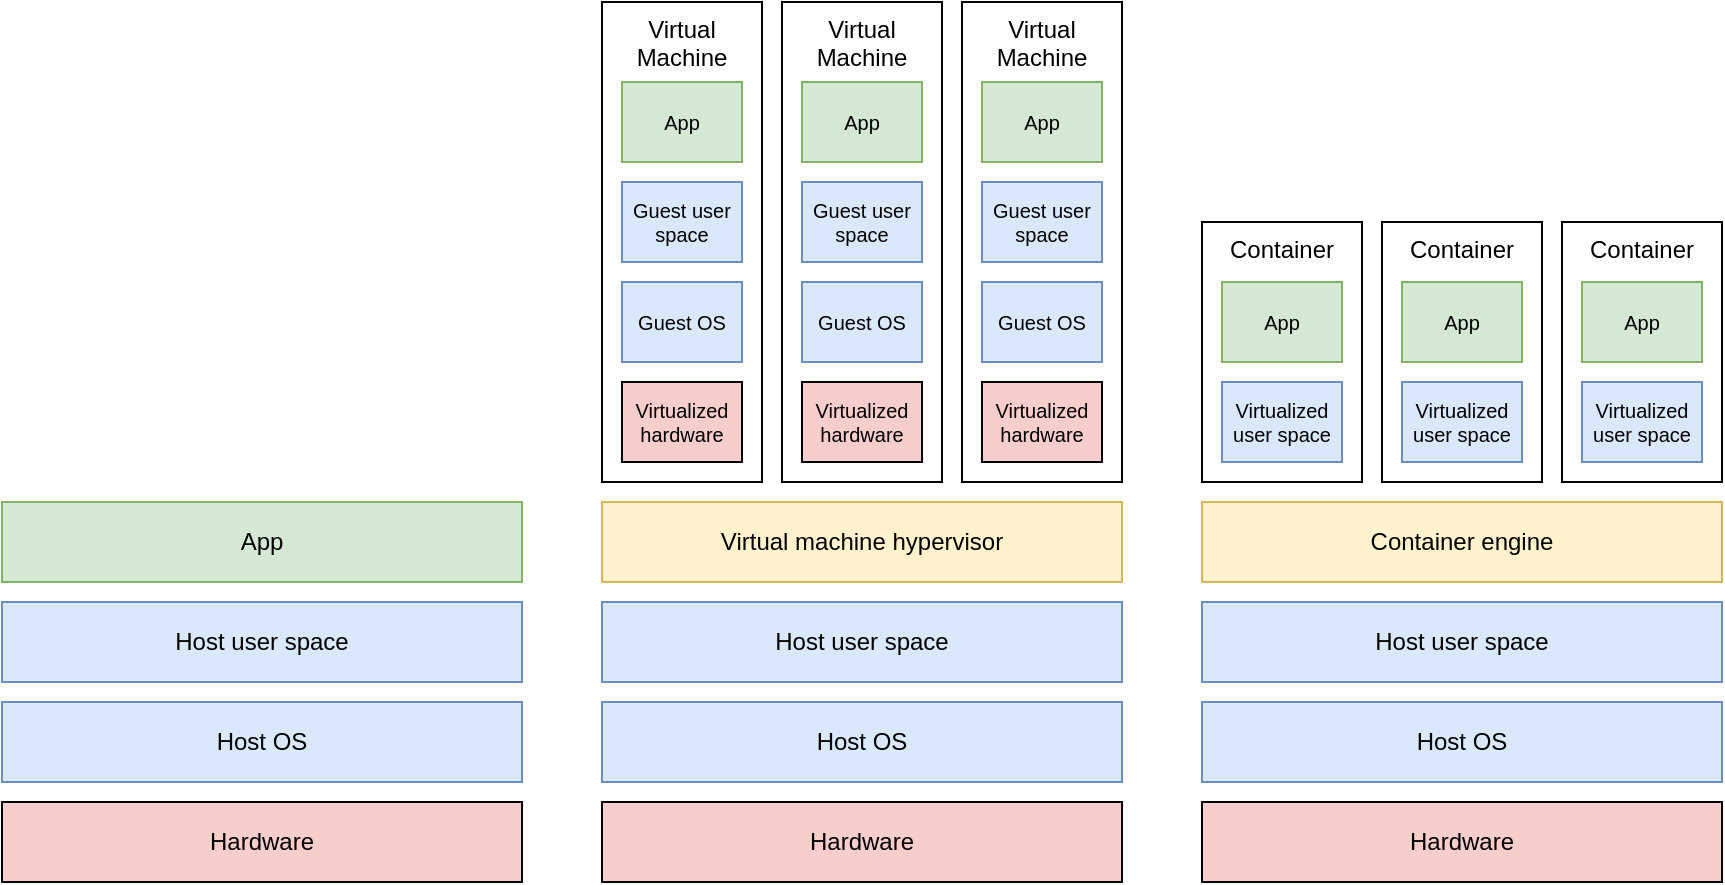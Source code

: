 <mxfile version="21.5.2" type="device">
  <diagram name="Page-1" id="cTKs301DgG9_2S9JDV6R">
    <mxGraphModel dx="1912" dy="1060" grid="1" gridSize="10" guides="1" tooltips="1" connect="1" arrows="1" fold="1" page="1" pageScale="1" pageWidth="850" pageHeight="1100" math="0" shadow="0">
      <root>
        <mxCell id="0" />
        <mxCell id="1" parent="0" />
        <mxCell id="CKM-afRGNhMGAmo_8pNI-10" value="Hardware" style="rounded=0;whiteSpace=wrap;html=1;fillColor=#f8cecc;strokeColor=#000000;" vertex="1" parent="1">
          <mxGeometry x="320" y="510" width="260" height="40" as="geometry" />
        </mxCell>
        <mxCell id="CKM-afRGNhMGAmo_8pNI-11" value="Host OS" style="rounded=0;whiteSpace=wrap;html=1;fillColor=#dae8fc;strokeColor=#6c8ebf;" vertex="1" parent="1">
          <mxGeometry x="320" y="460" width="260" height="40" as="geometry" />
        </mxCell>
        <mxCell id="CKM-afRGNhMGAmo_8pNI-12" value="Host user space" style="rounded=0;whiteSpace=wrap;html=1;fillColor=#dae8fc;strokeColor=#6c8ebf;" vertex="1" parent="1">
          <mxGeometry x="320" y="410" width="260" height="40" as="geometry" />
        </mxCell>
        <mxCell id="CKM-afRGNhMGAmo_8pNI-14" value="Virtual machine hypervisor" style="rounded=0;whiteSpace=wrap;html=1;fillColor=#fff2cc;strokeColor=#d6b656;" vertex="1" parent="1">
          <mxGeometry x="320" y="360" width="260" height="40" as="geometry" />
        </mxCell>
        <mxCell id="CKM-afRGNhMGAmo_8pNI-15" value="Virtual Machine" style="rounded=0;whiteSpace=wrap;html=1;verticalAlign=top;" vertex="1" parent="1">
          <mxGeometry x="320" y="110" width="80" height="240" as="geometry" />
        </mxCell>
        <mxCell id="CKM-afRGNhMGAmo_8pNI-16" value="Virtualized hardware" style="rounded=0;whiteSpace=wrap;html=1;fillColor=#f8cecc;strokeColor=#000000;fontSize=10;" vertex="1" parent="1">
          <mxGeometry x="330" y="300" width="60" height="40" as="geometry" />
        </mxCell>
        <mxCell id="CKM-afRGNhMGAmo_8pNI-17" value="Guest OS" style="rounded=0;whiteSpace=wrap;html=1;fillColor=#dae8fc;strokeColor=#6c8ebf;fontSize=10;" vertex="1" parent="1">
          <mxGeometry x="330" y="250" width="60" height="40" as="geometry" />
        </mxCell>
        <mxCell id="CKM-afRGNhMGAmo_8pNI-18" value="Guest user space" style="rounded=0;whiteSpace=wrap;html=1;fillColor=#dae8fc;strokeColor=#6c8ebf;fontSize=10;" vertex="1" parent="1">
          <mxGeometry x="330" y="200" width="60" height="40" as="geometry" />
        </mxCell>
        <mxCell id="CKM-afRGNhMGAmo_8pNI-19" value="App" style="rounded=0;whiteSpace=wrap;html=1;fillColor=#d5e8d4;strokeColor=#82b366;fontSize=10;" vertex="1" parent="1">
          <mxGeometry x="330" y="150" width="60" height="40" as="geometry" />
        </mxCell>
        <mxCell id="CKM-afRGNhMGAmo_8pNI-20" value="Virtual Machine" style="rounded=0;whiteSpace=wrap;html=1;verticalAlign=top;" vertex="1" parent="1">
          <mxGeometry x="410" y="110" width="80" height="240" as="geometry" />
        </mxCell>
        <mxCell id="CKM-afRGNhMGAmo_8pNI-21" value="Virtualized hardware" style="rounded=0;whiteSpace=wrap;html=1;fillColor=#f8cecc;strokeColor=#000000;fontSize=10;" vertex="1" parent="1">
          <mxGeometry x="420" y="300" width="60" height="40" as="geometry" />
        </mxCell>
        <mxCell id="CKM-afRGNhMGAmo_8pNI-22" value="Guest OS" style="rounded=0;whiteSpace=wrap;html=1;fillColor=#dae8fc;strokeColor=#6c8ebf;fontSize=10;" vertex="1" parent="1">
          <mxGeometry x="420" y="250" width="60" height="40" as="geometry" />
        </mxCell>
        <mxCell id="CKM-afRGNhMGAmo_8pNI-23" value="Guest user space" style="rounded=0;whiteSpace=wrap;html=1;fillColor=#dae8fc;strokeColor=#6c8ebf;fontSize=10;" vertex="1" parent="1">
          <mxGeometry x="420" y="200" width="60" height="40" as="geometry" />
        </mxCell>
        <mxCell id="CKM-afRGNhMGAmo_8pNI-24" value="App" style="rounded=0;whiteSpace=wrap;html=1;fillColor=#d5e8d4;strokeColor=#82b366;fontSize=10;" vertex="1" parent="1">
          <mxGeometry x="420" y="150" width="60" height="40" as="geometry" />
        </mxCell>
        <mxCell id="CKM-afRGNhMGAmo_8pNI-25" value="Virtual Machine" style="rounded=0;whiteSpace=wrap;html=1;verticalAlign=top;" vertex="1" parent="1">
          <mxGeometry x="500" y="110" width="80" height="240" as="geometry" />
        </mxCell>
        <mxCell id="CKM-afRGNhMGAmo_8pNI-26" value="Virtualized hardware" style="rounded=0;whiteSpace=wrap;html=1;fillColor=#f8cecc;strokeColor=#000000;fontSize=10;" vertex="1" parent="1">
          <mxGeometry x="510" y="300" width="60" height="40" as="geometry" />
        </mxCell>
        <mxCell id="CKM-afRGNhMGAmo_8pNI-27" value="Guest OS" style="rounded=0;whiteSpace=wrap;html=1;fillColor=#dae8fc;strokeColor=#6c8ebf;fontSize=10;" vertex="1" parent="1">
          <mxGeometry x="510" y="250" width="60" height="40" as="geometry" />
        </mxCell>
        <mxCell id="CKM-afRGNhMGAmo_8pNI-28" value="Guest user space" style="rounded=0;whiteSpace=wrap;html=1;fillColor=#dae8fc;strokeColor=#6c8ebf;fontSize=10;" vertex="1" parent="1">
          <mxGeometry x="510" y="200" width="60" height="40" as="geometry" />
        </mxCell>
        <mxCell id="CKM-afRGNhMGAmo_8pNI-29" value="App" style="rounded=0;whiteSpace=wrap;html=1;fillColor=#d5e8d4;strokeColor=#82b366;fontSize=10;" vertex="1" parent="1">
          <mxGeometry x="510" y="150" width="60" height="40" as="geometry" />
        </mxCell>
        <mxCell id="CKM-afRGNhMGAmo_8pNI-30" value="Hardware" style="rounded=0;whiteSpace=wrap;html=1;fillColor=#f8cecc;strokeColor=#000000;" vertex="1" parent="1">
          <mxGeometry x="20" y="510" width="260" height="40" as="geometry" />
        </mxCell>
        <mxCell id="CKM-afRGNhMGAmo_8pNI-31" value="Host OS" style="rounded=0;whiteSpace=wrap;html=1;fillColor=#dae8fc;strokeColor=#6c8ebf;" vertex="1" parent="1">
          <mxGeometry x="20" y="460" width="260" height="40" as="geometry" />
        </mxCell>
        <mxCell id="CKM-afRGNhMGAmo_8pNI-32" value="Host user space" style="rounded=0;whiteSpace=wrap;html=1;fillColor=#dae8fc;strokeColor=#6c8ebf;" vertex="1" parent="1">
          <mxGeometry x="20" y="410" width="260" height="40" as="geometry" />
        </mxCell>
        <mxCell id="CKM-afRGNhMGAmo_8pNI-33" value="App" style="rounded=0;whiteSpace=wrap;html=1;fillColor=#d5e8d4;strokeColor=#82b366;" vertex="1" parent="1">
          <mxGeometry x="20" y="360" width="260" height="40" as="geometry" />
        </mxCell>
        <mxCell id="CKM-afRGNhMGAmo_8pNI-34" value="Hardware" style="rounded=0;whiteSpace=wrap;html=1;fillColor=#f8cecc;strokeColor=#000000;" vertex="1" parent="1">
          <mxGeometry x="620" y="510" width="260" height="40" as="geometry" />
        </mxCell>
        <mxCell id="CKM-afRGNhMGAmo_8pNI-35" value="Host OS" style="rounded=0;whiteSpace=wrap;html=1;fillColor=#dae8fc;strokeColor=#6c8ebf;" vertex="1" parent="1">
          <mxGeometry x="620" y="460" width="260" height="40" as="geometry" />
        </mxCell>
        <mxCell id="CKM-afRGNhMGAmo_8pNI-36" value="Host user space" style="rounded=0;whiteSpace=wrap;html=1;fillColor=#dae8fc;strokeColor=#6c8ebf;" vertex="1" parent="1">
          <mxGeometry x="620" y="410" width="260" height="40" as="geometry" />
        </mxCell>
        <mxCell id="CKM-afRGNhMGAmo_8pNI-37" value="Container engine" style="rounded=0;whiteSpace=wrap;html=1;fillColor=#fff2cc;strokeColor=#d6b656;" vertex="1" parent="1">
          <mxGeometry x="620" y="360" width="260" height="40" as="geometry" />
        </mxCell>
        <mxCell id="CKM-afRGNhMGAmo_8pNI-38" value="Container" style="rounded=0;whiteSpace=wrap;html=1;verticalAlign=top;" vertex="1" parent="1">
          <mxGeometry x="620" y="220" width="80" height="130" as="geometry" />
        </mxCell>
        <mxCell id="CKM-afRGNhMGAmo_8pNI-41" value="Virtualized user space" style="rounded=0;whiteSpace=wrap;html=1;fillColor=#dae8fc;strokeColor=#6c8ebf;fontSize=10;" vertex="1" parent="1">
          <mxGeometry x="630" y="300" width="60" height="40" as="geometry" />
        </mxCell>
        <mxCell id="CKM-afRGNhMGAmo_8pNI-42" value="App" style="rounded=0;whiteSpace=wrap;html=1;fillColor=#d5e8d4;strokeColor=#82b366;fontSize=10;" vertex="1" parent="1">
          <mxGeometry x="630" y="250" width="60" height="40" as="geometry" />
        </mxCell>
        <mxCell id="CKM-afRGNhMGAmo_8pNI-53" value="Container" style="rounded=0;whiteSpace=wrap;html=1;verticalAlign=top;" vertex="1" parent="1">
          <mxGeometry x="710" y="220" width="80" height="130" as="geometry" />
        </mxCell>
        <mxCell id="CKM-afRGNhMGAmo_8pNI-54" value="Virtualized user space" style="rounded=0;whiteSpace=wrap;html=1;fillColor=#dae8fc;strokeColor=#6c8ebf;fontSize=10;" vertex="1" parent="1">
          <mxGeometry x="720" y="300" width="60" height="40" as="geometry" />
        </mxCell>
        <mxCell id="CKM-afRGNhMGAmo_8pNI-55" value="App" style="rounded=0;whiteSpace=wrap;html=1;fillColor=#d5e8d4;strokeColor=#82b366;fontSize=10;" vertex="1" parent="1">
          <mxGeometry x="720" y="250" width="60" height="40" as="geometry" />
        </mxCell>
        <mxCell id="CKM-afRGNhMGAmo_8pNI-56" value="Container" style="rounded=0;whiteSpace=wrap;html=1;verticalAlign=top;" vertex="1" parent="1">
          <mxGeometry x="800" y="220" width="80" height="130" as="geometry" />
        </mxCell>
        <mxCell id="CKM-afRGNhMGAmo_8pNI-57" value="Virtualized user space" style="rounded=0;whiteSpace=wrap;html=1;fillColor=#dae8fc;strokeColor=#6c8ebf;fontSize=10;" vertex="1" parent="1">
          <mxGeometry x="810" y="300" width="60" height="40" as="geometry" />
        </mxCell>
        <mxCell id="CKM-afRGNhMGAmo_8pNI-58" value="App" style="rounded=0;whiteSpace=wrap;html=1;fillColor=#d5e8d4;strokeColor=#82b366;fontSize=10;" vertex="1" parent="1">
          <mxGeometry x="810" y="250" width="60" height="40" as="geometry" />
        </mxCell>
      </root>
    </mxGraphModel>
  </diagram>
</mxfile>
